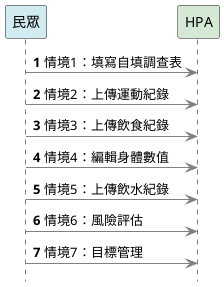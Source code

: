 @startuml
autonumber

skinparam sequence {
ArrowColor gray
ActorBorderColor gray
LifeLineBorderColor black
}
skinparam shadowing false
hide footbox

participant 民眾 #d1ebf1
participant HPA  #D5E8D4
民眾 -> HPA: 情境1：填寫自填調查表
民眾 -> HPA: 情境2：上傳運動紀錄
民眾 -> HPA: 情境3：上傳飲食紀錄
民眾 -> HPA: 情境4：編輯身體數值
民眾 -> HPA: 情境5：上傳飲水紀錄
民眾 -> HPA: 情境6：風險評估
民眾 -> HPA: 情境7：目標管理
@enduml